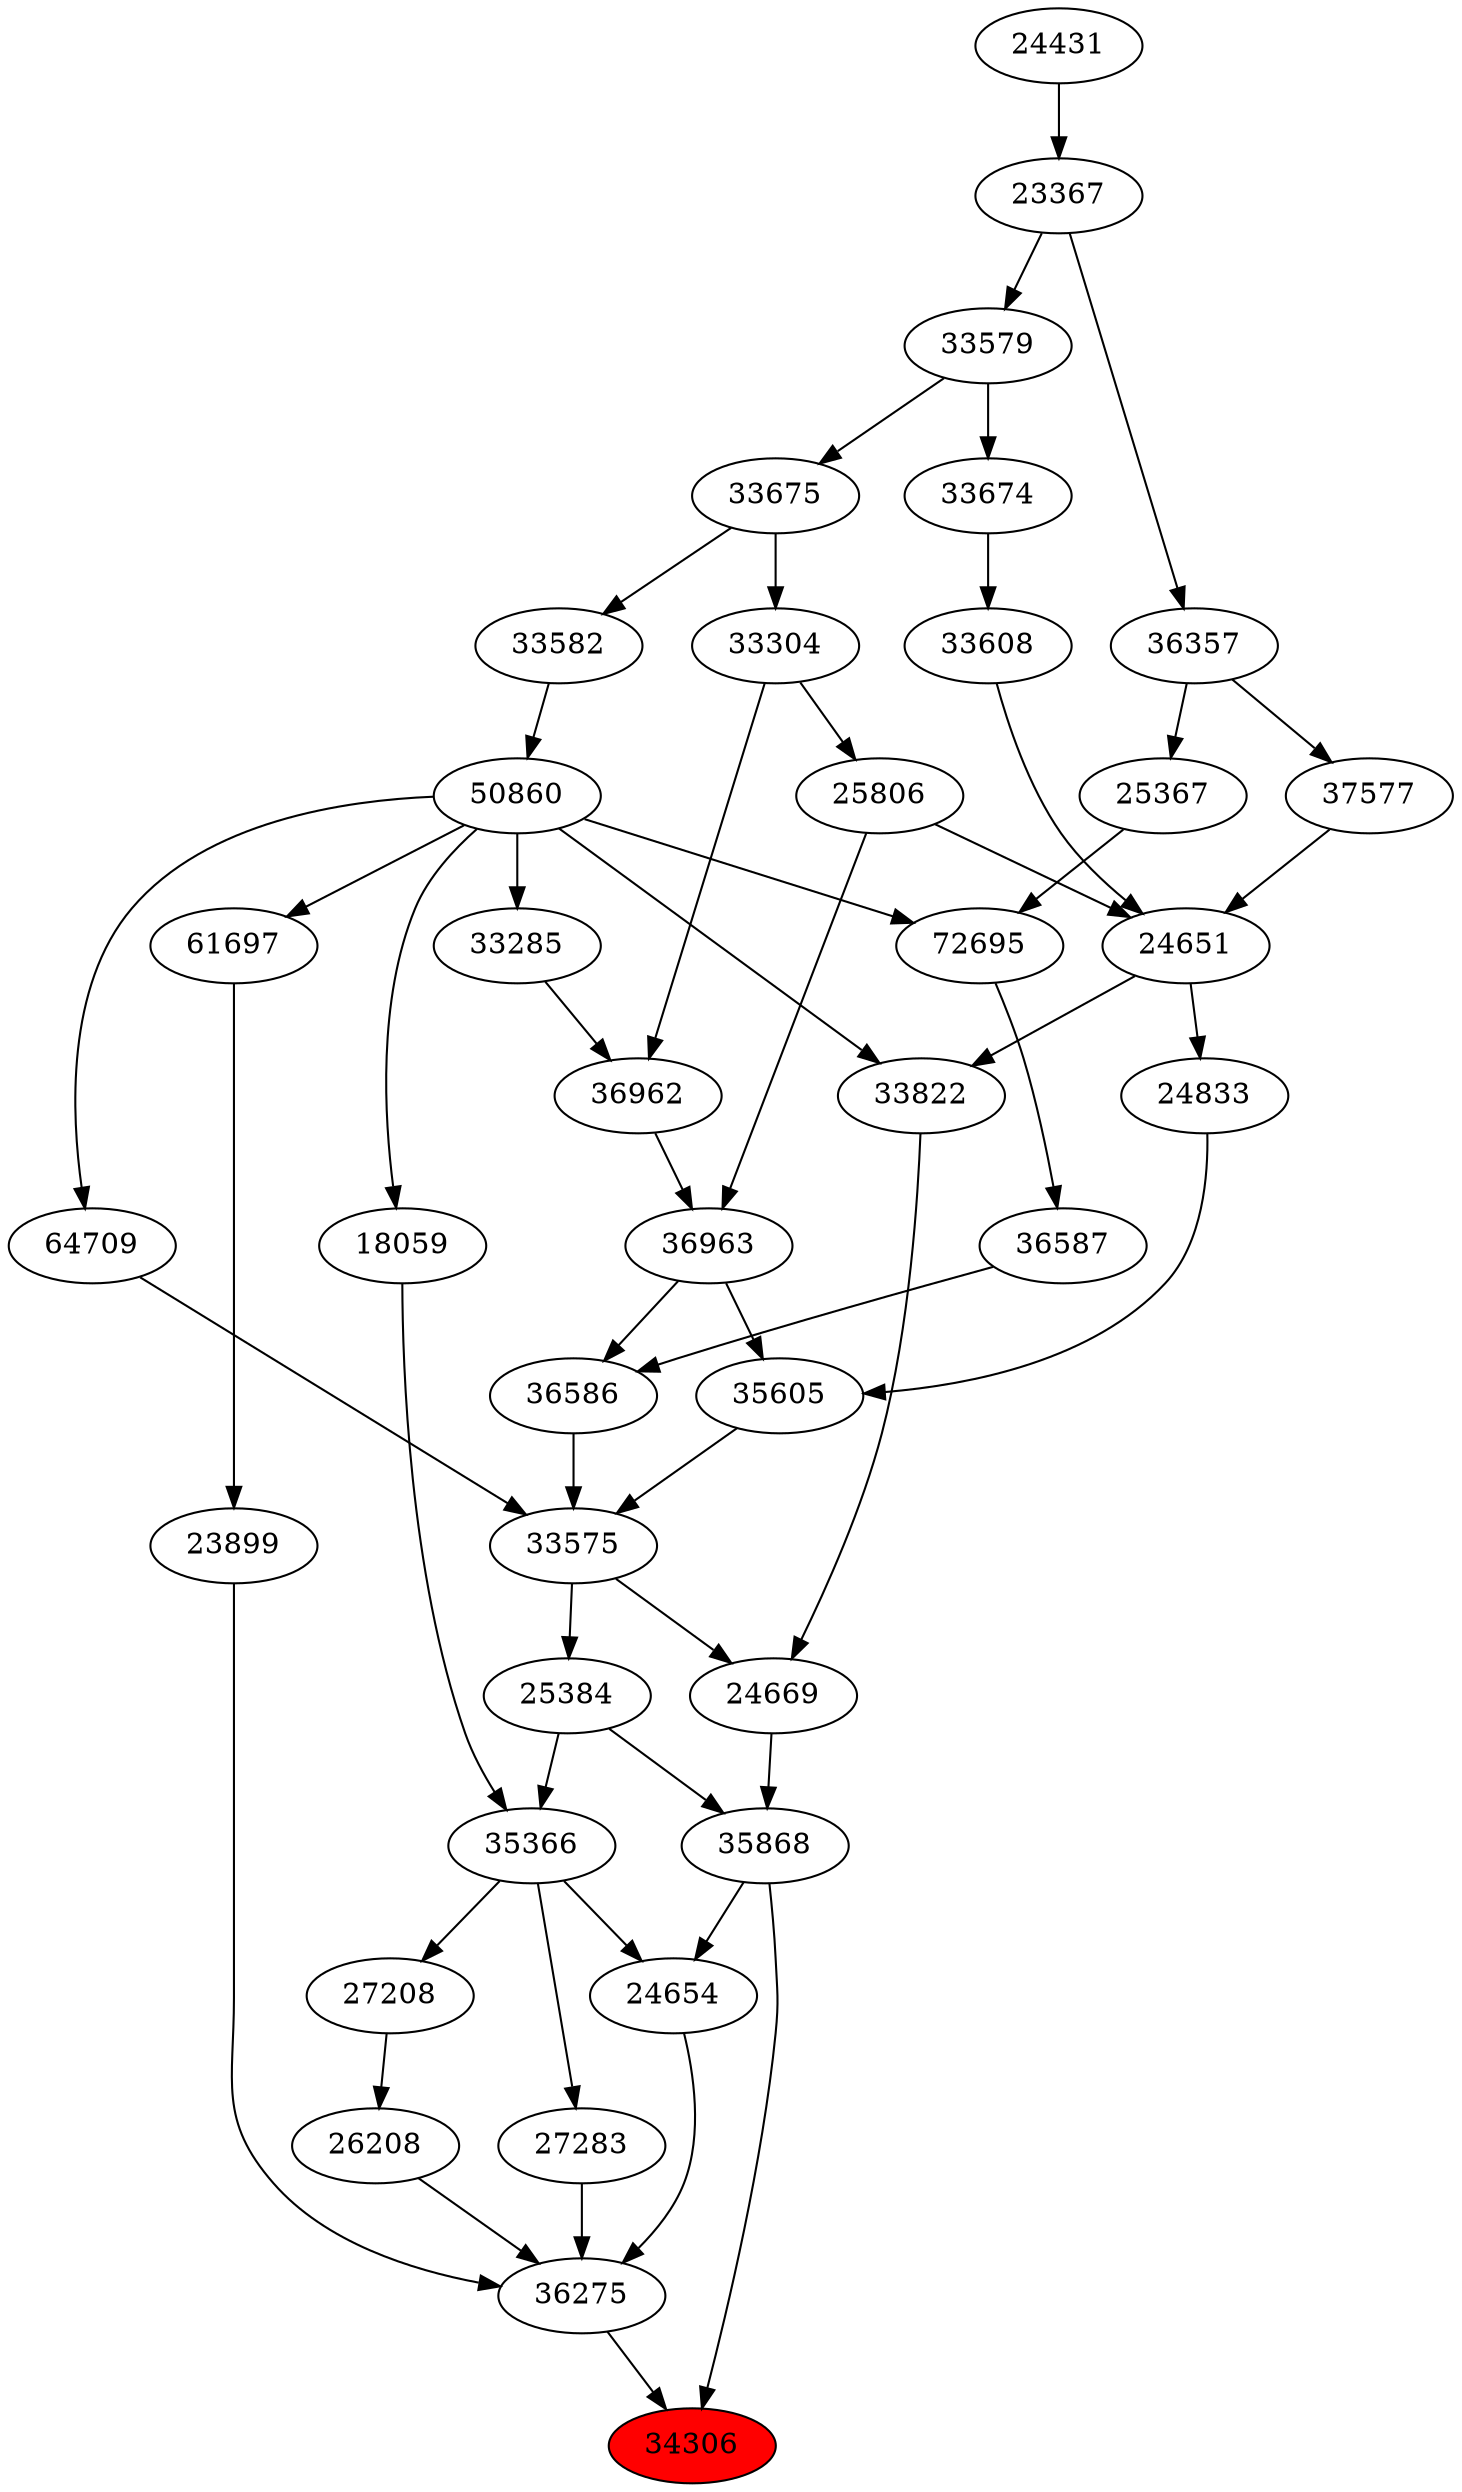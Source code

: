 strict digraph{ 
34306 [label="34306" fillcolor=red style=filled]
35868 -> 34306
36275 -> 34306
35868 [label="35868"]
25384 -> 35868
24669 -> 35868
36275 [label="36275"]
23899 -> 36275
26208 -> 36275
27283 -> 36275
24654 -> 36275
25384 [label="25384"]
33575 -> 25384
24669 [label="24669"]
33575 -> 24669
33822 -> 24669
23899 [label="23899"]
61697 -> 23899
26208 [label="26208"]
27208 -> 26208
27283 [label="27283"]
35366 -> 27283
24654 [label="24654"]
35868 -> 24654
35366 -> 24654
33575 [label="33575"]
36586 -> 33575
35605 -> 33575
64709 -> 33575
33822 [label="33822"]
24651 -> 33822
50860 -> 33822
61697 [label="61697"]
50860 -> 61697
27208 [label="27208"]
35366 -> 27208
35366 [label="35366"]
25384 -> 35366
18059 -> 35366
36586 [label="36586"]
36587 -> 36586
36963 -> 36586
35605 [label="35605"]
24833 -> 35605
36963 -> 35605
64709 [label="64709"]
50860 -> 64709
24651 [label="24651"]
25806 -> 24651
33608 -> 24651
37577 -> 24651
50860 [label="50860"]
33582 -> 50860
18059 [label="18059"]
50860 -> 18059
36587 [label="36587"]
72695 -> 36587
36963 [label="36963"]
36962 -> 36963
25806 -> 36963
24833 [label="24833"]
24651 -> 24833
25806 [label="25806"]
33304 -> 25806
33608 [label="33608"]
33674 -> 33608
37577 [label="37577"]
36357 -> 37577
33582 [label="33582"]
33675 -> 33582
72695 [label="72695"]
50860 -> 72695
25367 -> 72695
36962 [label="36962"]
33285 -> 36962
33304 -> 36962
33304 [label="33304"]
33675 -> 33304
33674 [label="33674"]
33579 -> 33674
36357 [label="36357"]
23367 -> 36357
33675 [label="33675"]
33579 -> 33675
25367 [label="25367"]
36357 -> 25367
33285 [label="33285"]
50860 -> 33285
33579 [label="33579"]
23367 -> 33579
23367 [label="23367"]
24431 -> 23367
24431 [label="24431"]
}